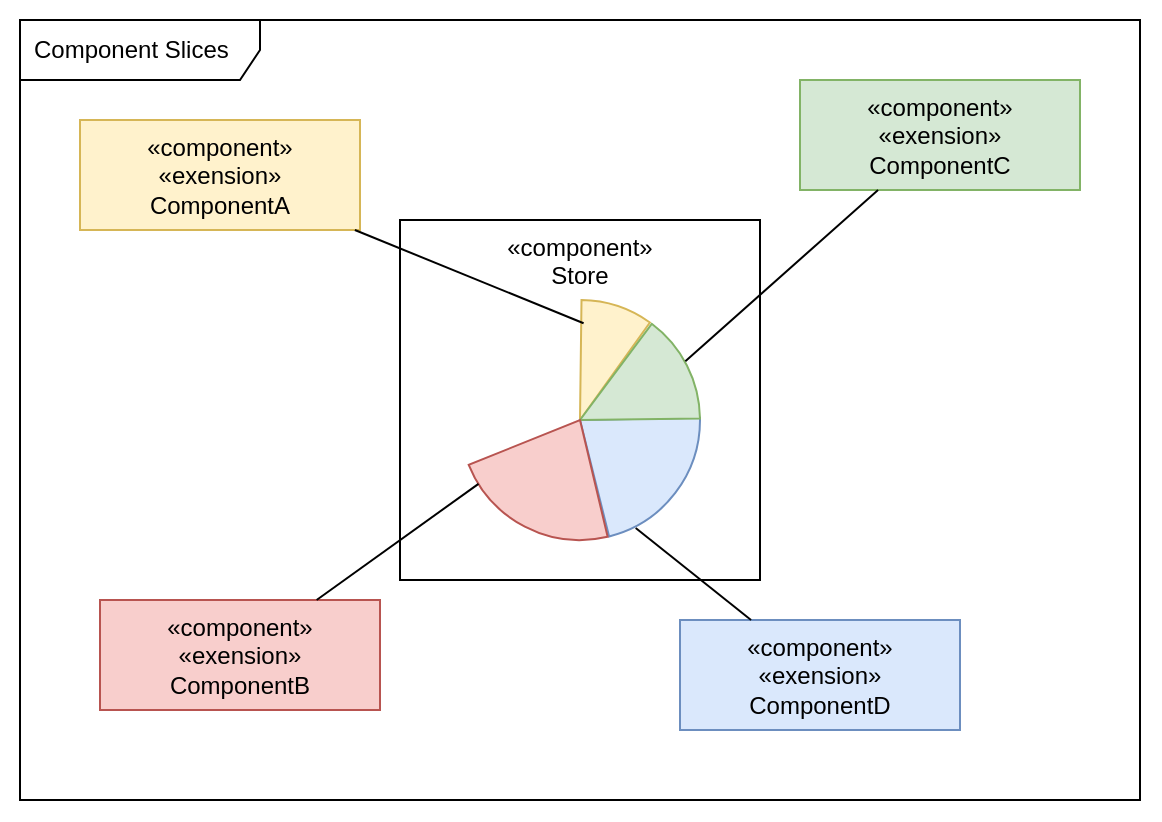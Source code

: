 <mxfile>
    <diagram id="m89hJNPEvo28bd1gdQmt" name="Page-1">
        <mxGraphModel dx="491" dy="306" grid="1" gridSize="10" guides="1" tooltips="1" connect="1" arrows="1" fold="1" page="1" pageScale="1" pageWidth="827" pageHeight="583" math="0" shadow="0">
            <root>
                <mxCell id="0"/>
                <mxCell id="1" value="PageFrame (invisible)" style="locked=1;" parent="0"/>
                <mxCell id="33" value="" style="rounded=0;whiteSpace=wrap;html=1;fillColor=none;strokeColor=none;" parent="1" vertex="1">
                    <mxGeometry x="90" y="10" width="580" height="410" as="geometry"/>
                </mxCell>
                <mxCell id="16" value="DiagramFrame" style="locked=1;" parent="0"/>
                <mxCell id="19" value="Component Slices" style="shape=umlFrame;whiteSpace=wrap;html=1;width=120;height=30;boundedLbl=1;verticalAlign=middle;align=left;spacingLeft=5;fillColor=none;" parent="16" vertex="1">
                    <mxGeometry x="100" y="20" width="560" height="390" as="geometry"/>
                </mxCell>
                <mxCell id="20" value="Components" style="locked=1;" parent="0"/>
                <mxCell id="21" value="«component»&lt;br&gt;Store" style="rounded=0;whiteSpace=wrap;html=1;fillColor=none;verticalAlign=top;" parent="20" vertex="1">
                    <mxGeometry x="290" y="120" width="180" height="180" as="geometry"/>
                </mxCell>
                <mxCell id="24" value="«component»&lt;br&gt;«exension»&lt;br&gt;ComponentC" style="rounded=0;whiteSpace=wrap;html=1;fillColor=#d5e8d4;strokeColor=#82b366;" parent="20" vertex="1">
                    <mxGeometry x="490" y="50" width="140" height="55" as="geometry"/>
                </mxCell>
                <mxCell id="25" value="«component»&lt;br&gt;«exension»&lt;br&gt;ComponentD" style="rounded=0;whiteSpace=wrap;html=1;fillColor=#dae8fc;strokeColor=#6c8ebf;" parent="20" vertex="1">
                    <mxGeometry x="430" y="320" width="140" height="55" as="geometry"/>
                </mxCell>
                <mxCell id="23" value="«component»&lt;br&gt;«exension»&lt;br&gt;ComponentB" style="rounded=0;whiteSpace=wrap;html=1;fillColor=#f8cecc;strokeColor=#b85450;" parent="20" vertex="1">
                    <mxGeometry x="140" y="310" width="140" height="55" as="geometry"/>
                </mxCell>
                <mxCell id="22" value="«component»&lt;br&gt;«exension»&lt;br&gt;ComponentA" style="rounded=0;whiteSpace=wrap;html=1;fillColor=#fff2cc;strokeColor=#d6b656;" parent="20" vertex="1">
                    <mxGeometry x="130" y="70" width="140" height="55" as="geometry"/>
                </mxCell>
                <mxCell id="17" value="Slices" style="locked=1;" parent="0"/>
                <mxCell id="6" value="" style="verticalLabelPosition=bottom;verticalAlign=top;html=1;shape=mxgraph.basic.pie;startAngle=0.002;endAngle=0.099;fillColor=#fff2cc;strokeColor=#d6b656;" parent="17" vertex="1">
                    <mxGeometry x="320" y="160" width="120" height="120" as="geometry"/>
                </mxCell>
                <mxCell id="8" value="" style="verticalLabelPosition=bottom;verticalAlign=top;html=1;shape=mxgraph.basic.pie;startAngle=0.247;endAngle=0.461;fillColor=#dae8fc;strokeColor=#6c8ebf;" parent="17" vertex="1">
                    <mxGeometry x="320" y="160" width="120" height="120" as="geometry"/>
                </mxCell>
                <mxCell id="9" value="" style="verticalLabelPosition=bottom;verticalAlign=top;html=1;shape=mxgraph.basic.pie;startAngle=0.102;endAngle=0.248;fillColor=#d5e8d4;strokeColor=#82b366;" parent="17" vertex="1">
                    <mxGeometry x="320" y="160" width="120" height="120" as="geometry"/>
                </mxCell>
                <mxCell id="10" value="" style="verticalLabelPosition=bottom;verticalAlign=top;html=1;shape=mxgraph.basic.pie;startAngle=0.463;endAngle=0.689;fillColor=#f8cecc;strokeColor=#b85450;" parent="17" vertex="1">
                    <mxGeometry x="320" y="160" width="120" height="120" as="geometry"/>
                </mxCell>
                <mxCell id="29" style="edgeStyle=none;html=1;endArrow=none;endFill=0;entryX=0.515;entryY=0.097;entryDx=0;entryDy=0;entryPerimeter=0;" parent="17" source="22" target="6" edge="1">
                    <mxGeometry relative="1" as="geometry">
                        <mxPoint x="370" y="190" as="targetPoint"/>
                    </mxGeometry>
                </mxCell>
                <mxCell id="30" style="edgeStyle=none;html=1;entryX=0.077;entryY=0.766;entryDx=0;entryDy=0;entryPerimeter=0;endArrow=none;endFill=0;" parent="17" source="23" target="10" edge="1">
                    <mxGeometry relative="1" as="geometry"/>
                </mxCell>
                <mxCell id="31" style="edgeStyle=none;html=1;endArrow=none;endFill=0;entryX=0.732;entryY=0.95;entryDx=0;entryDy=0;entryPerimeter=0;" parent="17" source="25" target="8" edge="1">
                    <mxGeometry relative="1" as="geometry"/>
                </mxCell>
                <mxCell id="32" style="edgeStyle=none;html=1;entryX=0.939;entryY=0.255;entryDx=0;entryDy=0;entryPerimeter=0;endArrow=none;endFill=0;" parent="17" source="24" target="9" edge="1">
                    <mxGeometry relative="1" as="geometry"/>
                </mxCell>
            </root>
        </mxGraphModel>
    </diagram>
</mxfile>
